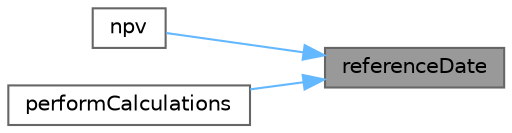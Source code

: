 digraph "referenceDate"
{
 // INTERACTIVE_SVG=YES
 // LATEX_PDF_SIZE
  bgcolor="transparent";
  edge [fontname=Helvetica,fontsize=10,labelfontname=Helvetica,labelfontsize=10];
  node [fontname=Helvetica,fontsize=10,shape=box,height=0.2,width=0.4];
  rankdir="RL";
  Node1 [label="referenceDate",height=0.2,width=0.4,color="gray40", fillcolor="grey60", style="filled", fontcolor="black",tooltip=" "];
  Node1 -> Node2 [dir="back",color="steelblue1",style="solid"];
  Node2 [label="npv",height=0.2,width=0.4,color="grey40", fillcolor="white", style="filled",URL="$classore_1_1data_1_1_gaussian_cam_c_g.html#a1bd61c1de42024a10bc407e0cc8fa597",tooltip=" "];
  Node1 -> Node3 [dir="back",color="steelblue1",style="solid"];
  Node3 [label="performCalculations",height=0.2,width=0.4,color="grey40", fillcolor="white", style="filled",URL="$classore_1_1data_1_1_gaussian_cam_c_g.html#a1127cccc9668a02247dc139d27121708",tooltip=" "];
}
